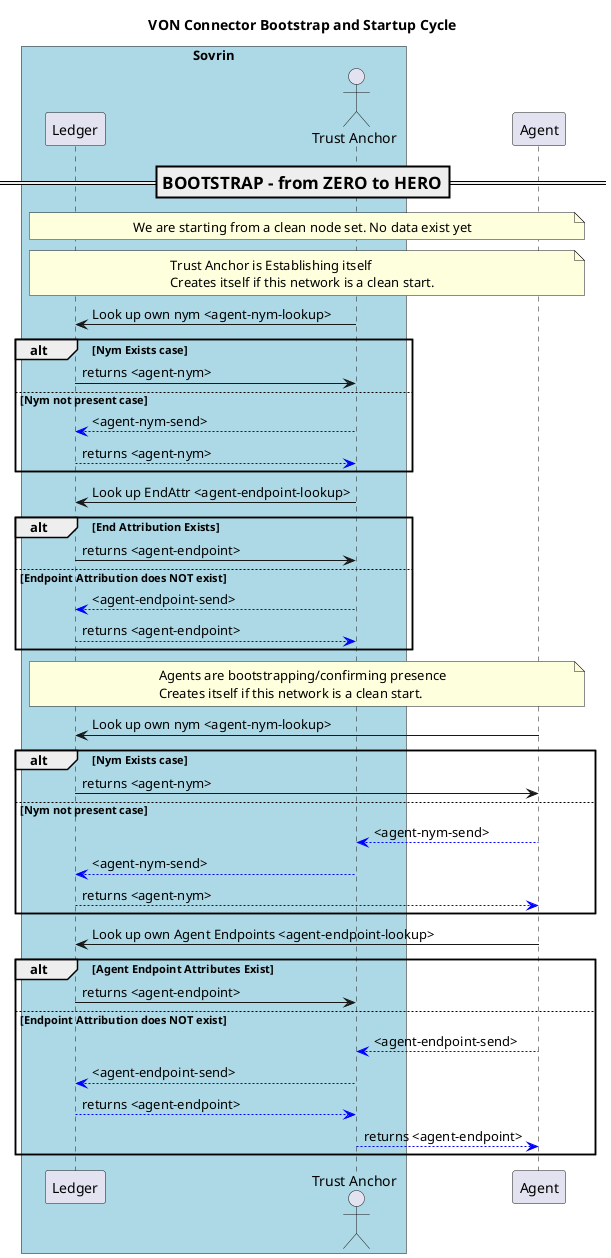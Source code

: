 @startuml
skinparam ParticipantPadding 20
skinparam BoxPadding 20

title VON Connector Bootstrap and Startup Cycle



box "Sovrin" #LightBlue
  participant "Ledger" as Ledger
  actor "Trust Anchor" as TA
endbox

participant "Agent" as Ag


=== BOOTSTRAP - from ZERO to HERO ==
note over Ledger, Ag
We are starting from a clean node set. No data exist yet
endnote


note over Ledger, Ag
Trust Anchor is Establishing itself
Creates itself if this network is a clean start.
endnote
TA -> Ledger: Look up own nym <agent-nym-lookup>
alt Nym Exists case
  Ledger -> TA: returns <agent-nym>
else Nym not present case
  TA --[#blue]> Ledger: <agent-nym-send>
  Ledger --[#blue]> TA: returns <agent-nym>
end

TA -> Ledger: Look up EndAttr <agent-endpoint-lookup>
alt End Attribution Exists
  Ledger -> TA: returns <agent-endpoint>
else Endpoint Attribution does NOT exist
  TA --[#blue]> Ledger: <agent-endpoint-send>
  Ledger --[#blue]> TA: returns <agent-endpoint>
end


note over Ledger, Ag
Agents are bootstrapping/confirming presence
Creates itself if this network is a clean start.
endnote
Ag -> Ledger: Look up own nym <agent-nym-lookup>
alt Nym Exists case
  Ledger -> Ag: returns <agent-nym>
else Nym not present case
  Ag --[#blue]> TA: <agent-nym-send>
  TA --[#blue]> Ledger: <agent-nym-send>
  Ledger --[#blue]> Ag: returns <agent-nym>
end

Ag -> Ledger: Look up own Agent Endpoints <agent-endpoint-lookup>
alt Agent Endpoint Attributes Exist
  Ledger -> TA: returns <agent-endpoint>
else Endpoint Attribution does NOT exist
  Ag --[#blue]> TA: <agent-endpoint-send>
    TA --[#blue]> Ledger: <agent-endpoint-send>
    Ledger --[#blue]> TA: returns <agent-endpoint>
    TA --[#blue]> Ag: returns <agent-endpoint>
end


@enduml